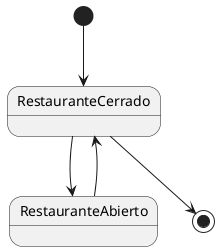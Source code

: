 @startuml DiagramaEstados

[*] -->  RestauranteCerrado
RestauranteCerrado -down-> RestauranteAbierto

RestauranteAbierto -up->RestauranteCerrado 

RestauranteCerrado -down-> [*]

@enduml

